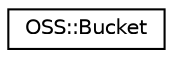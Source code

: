 digraph "类继承关系图"
{
  edge [fontname="Helvetica",fontsize="10",labelfontname="Helvetica",labelfontsize="10"];
  node [fontname="Helvetica",fontsize="10",shape=record];
  rankdir="LR";
  Node1 [label="OSS::Bucket",height=0.2,width=0.4,color="black", fillcolor="white", style="filled",URL="$class_o_s_s_1_1_bucket.html"];
}
